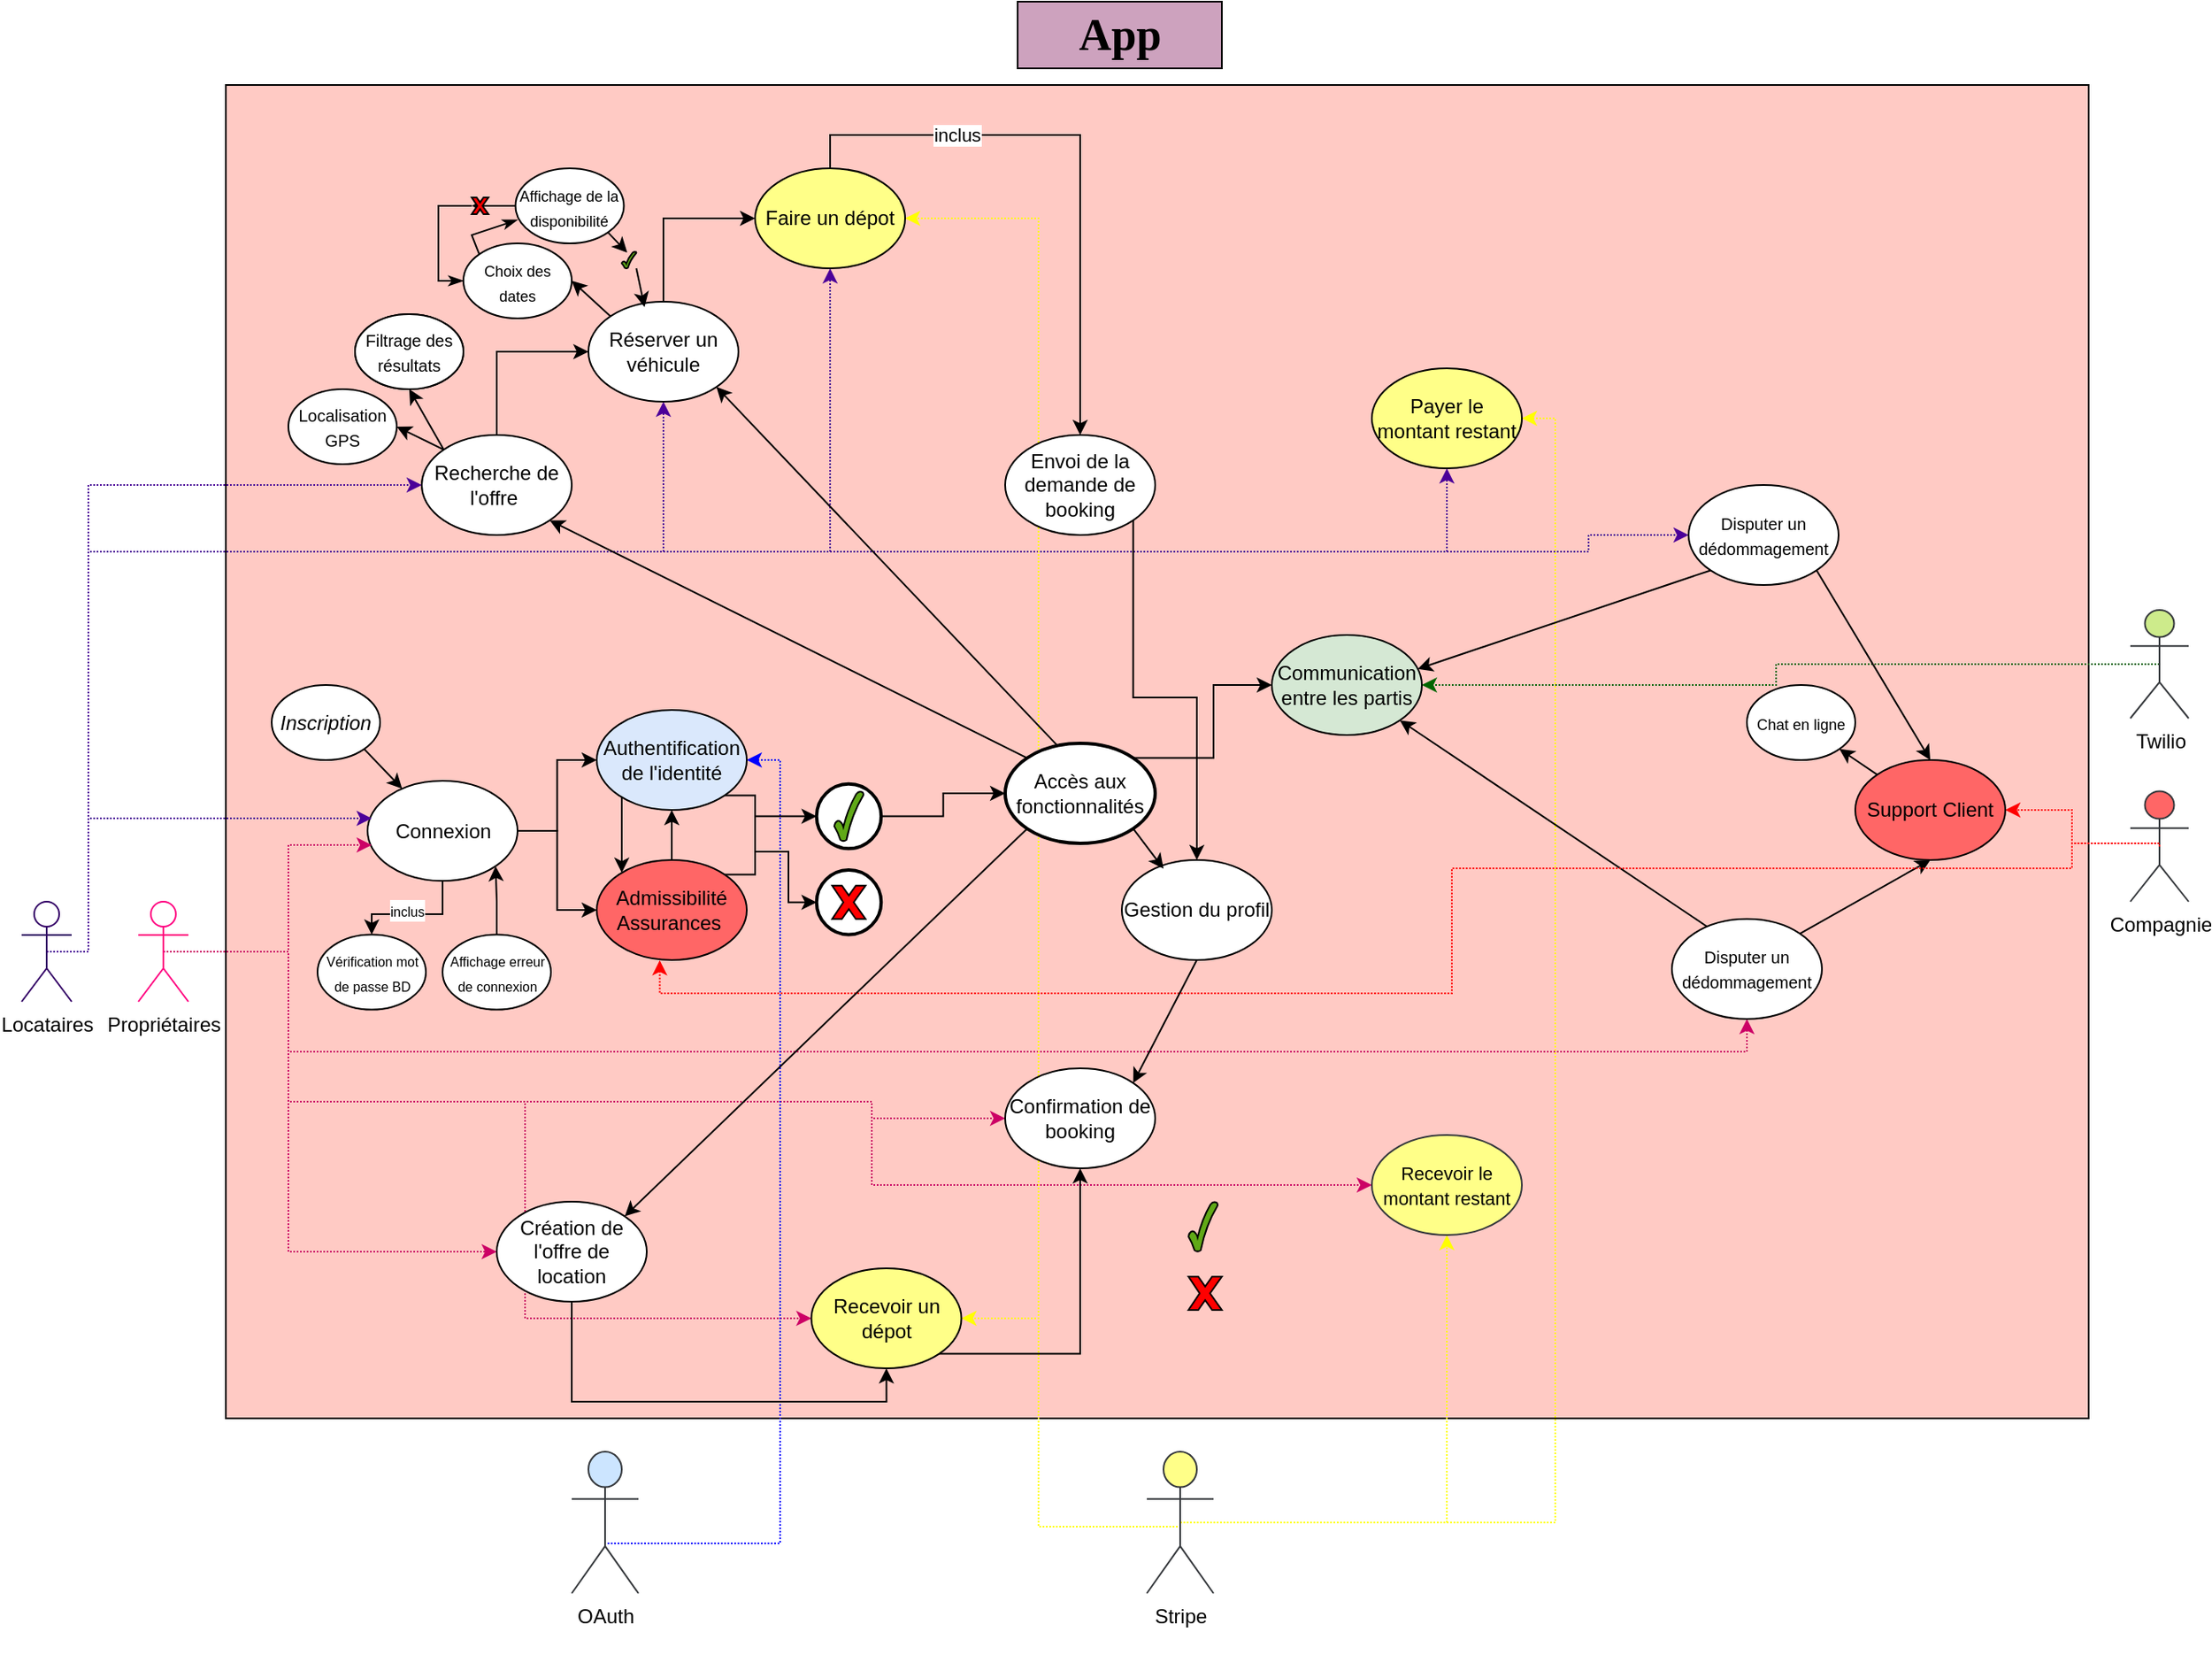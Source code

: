 <mxfile version="24.4.4" type="github">
  <diagram id="R2lEEEUBdFMjLlhIrx00" name="Page-1">
    <mxGraphModel dx="3718" dy="1560" grid="1" gridSize="10" guides="1" tooltips="1" connect="1" arrows="1" fold="1" page="1" pageScale="1" pageWidth="850" pageHeight="1100" math="0" shadow="0" extFonts="Permanent Marker^https://fonts.googleapis.com/css?family=Permanent+Marker">
      <root>
        <mxCell id="0" />
        <mxCell id="1" parent="0" />
        <mxCell id="8UbPj4sn8m6KC2orrcHc-167" value="" style="rounded=0;whiteSpace=wrap;html=1;fillColor=#FFCAC4;" parent="1" vertex="1">
          <mxGeometry x="102.5" y="60" width="1117.5" height="800" as="geometry" />
        </mxCell>
        <mxCell id="8UbPj4sn8m6KC2orrcHc-104" value="" style="edgeStyle=orthogonalEdgeStyle;rounded=0;orthogonalLoop=1;jettySize=auto;html=1;" parent="1" source="8UbPj4sn8m6KC2orrcHc-20" target="8UbPj4sn8m6KC2orrcHc-78" edge="1">
          <mxGeometry relative="1" as="geometry" />
        </mxCell>
        <mxCell id="8UbPj4sn8m6KC2orrcHc-106" style="edgeStyle=orthogonalEdgeStyle;rounded=0;orthogonalLoop=1;jettySize=auto;html=1;entryX=0;entryY=0.5;entryDx=0;entryDy=0;" parent="1" source="8UbPj4sn8m6KC2orrcHc-20" target="8UbPj4sn8m6KC2orrcHc-74" edge="1">
          <mxGeometry relative="1" as="geometry" />
        </mxCell>
        <mxCell id="8UbPj4sn8m6KC2orrcHc-134" style="edgeStyle=orthogonalEdgeStyle;rounded=0;orthogonalLoop=1;jettySize=auto;html=1;exitX=0.5;exitY=1;exitDx=0;exitDy=0;entryX=0.5;entryY=0;entryDx=0;entryDy=0;" parent="1" source="8UbPj4sn8m6KC2orrcHc-20" target="8UbPj4sn8m6KC2orrcHc-72" edge="1">
          <mxGeometry relative="1" as="geometry" />
        </mxCell>
        <mxCell id="8UbPj4sn8m6KC2orrcHc-166" value="&lt;font style=&quot;font-size: 8px;&quot;&gt;inclus&lt;/font&gt;" style="edgeLabel;html=1;align=center;verticalAlign=middle;resizable=0;points=[];" parent="8UbPj4sn8m6KC2orrcHc-134" vertex="1" connectable="0">
          <mxGeometry x="-0.138" relative="1" as="geometry">
            <mxPoint x="-10" y="-3" as="offset" />
          </mxGeometry>
        </mxCell>
        <mxCell id="8UbPj4sn8m6KC2orrcHc-20" value="Connexion" style="ellipse;whiteSpace=wrap;html=1;" parent="1" vertex="1">
          <mxGeometry x="187.5" y="477.5" width="90" height="60" as="geometry" />
        </mxCell>
        <mxCell id="8UbPj4sn8m6KC2orrcHc-121" style="edgeStyle=orthogonalEdgeStyle;rounded=0;orthogonalLoop=1;jettySize=auto;html=1;exitX=0.5;exitY=0.5;exitDx=0;exitDy=0;exitPerimeter=0;entryX=0.5;entryY=1;entryDx=0;entryDy=0;strokeColor=#4C0099;dashed=1;dashPattern=1 1;" parent="1" source="8UbPj4sn8m6KC2orrcHc-21" target="8UbPj4sn8m6KC2orrcHc-68" edge="1">
          <mxGeometry relative="1" as="geometry">
            <Array as="points">
              <mxPoint x="20" y="580" />
              <mxPoint x="20" y="340" />
              <mxPoint x="365" y="340" />
            </Array>
          </mxGeometry>
        </mxCell>
        <mxCell id="8UbPj4sn8m6KC2orrcHc-122" style="edgeStyle=orthogonalEdgeStyle;rounded=0;orthogonalLoop=1;jettySize=auto;html=1;exitX=0.5;exitY=0.5;exitDx=0;exitDy=0;exitPerimeter=0;entryX=0.5;entryY=1;entryDx=0;entryDy=0;strokeColor=#4C0099;dashed=1;dashPattern=1 1;" parent="1" source="8UbPj4sn8m6KC2orrcHc-21" target="8UbPj4sn8m6KC2orrcHc-69" edge="1">
          <mxGeometry relative="1" as="geometry">
            <Array as="points">
              <mxPoint x="20" y="580" />
              <mxPoint x="20" y="340" />
              <mxPoint x="465" y="340" />
            </Array>
          </mxGeometry>
        </mxCell>
        <mxCell id="8UbPj4sn8m6KC2orrcHc-123" style="edgeStyle=orthogonalEdgeStyle;rounded=0;orthogonalLoop=1;jettySize=auto;html=1;exitX=0.5;exitY=0.5;exitDx=0;exitDy=0;exitPerimeter=0;entryX=0.5;entryY=1;entryDx=0;entryDy=0;strokeColor=#4C0099;dashed=1;dashPattern=1 1;" parent="1" source="8UbPj4sn8m6KC2orrcHc-21" target="8UbPj4sn8m6KC2orrcHc-70" edge="1">
          <mxGeometry relative="1" as="geometry">
            <Array as="points">
              <mxPoint x="20" y="580" />
              <mxPoint x="20" y="340" />
              <mxPoint x="835" y="340" />
            </Array>
          </mxGeometry>
        </mxCell>
        <mxCell id="8UbPj4sn8m6KC2orrcHc-124" style="edgeStyle=orthogonalEdgeStyle;rounded=0;orthogonalLoop=1;jettySize=auto;html=1;exitX=0.5;exitY=0.5;exitDx=0;exitDy=0;exitPerimeter=0;entryX=0;entryY=0.5;entryDx=0;entryDy=0;strokeColor=#4C0099;dashed=1;dashPattern=1 1;" parent="1" source="8UbPj4sn8m6KC2orrcHc-21" target="8UbPj4sn8m6KC2orrcHc-55" edge="1">
          <mxGeometry relative="1" as="geometry">
            <Array as="points">
              <mxPoint x="20" y="580" />
              <mxPoint x="20" y="300" />
            </Array>
          </mxGeometry>
        </mxCell>
        <mxCell id="8UbPj4sn8m6KC2orrcHc-141" style="edgeStyle=orthogonalEdgeStyle;rounded=0;orthogonalLoop=1;jettySize=auto;html=1;exitX=0.5;exitY=0.5;exitDx=0;exitDy=0;exitPerimeter=0;entryX=0;entryY=0.5;entryDx=0;entryDy=0;strokeColor=#4C0099;dashed=1;dashPattern=1 1;" parent="1" source="8UbPj4sn8m6KC2orrcHc-21" target="8UbPj4sn8m6KC2orrcHc-79" edge="1">
          <mxGeometry relative="1" as="geometry">
            <Array as="points">
              <mxPoint x="20" y="580" />
              <mxPoint x="20" y="340" />
              <mxPoint x="920" y="340" />
              <mxPoint x="920" y="330" />
            </Array>
          </mxGeometry>
        </mxCell>
        <mxCell id="ww85tFQXNr1Mdo3t6wqq-46" style="edgeStyle=orthogonalEdgeStyle;rounded=0;orthogonalLoop=1;jettySize=auto;html=1;exitX=0.5;exitY=0.5;exitDx=0;exitDy=0;exitPerimeter=0;strokeColor=#4C0099;dashed=1;dashPattern=1 1;" edge="1" parent="1" source="8UbPj4sn8m6KC2orrcHc-21">
          <mxGeometry relative="1" as="geometry">
            <mxPoint x="190" y="500" as="targetPoint" />
            <Array as="points">
              <mxPoint x="20" y="580" />
              <mxPoint x="20" y="500" />
              <mxPoint x="187" y="500" />
            </Array>
          </mxGeometry>
        </mxCell>
        <mxCell id="8UbPj4sn8m6KC2orrcHc-21" value="Locataires" style="shape=umlActor;verticalLabelPosition=bottom;verticalAlign=top;html=1;outlineConnect=0;strokeColor=#330066;" parent="1" vertex="1">
          <mxGeometry x="-20" y="550" width="30" height="60" as="geometry" />
        </mxCell>
        <mxCell id="8UbPj4sn8m6KC2orrcHc-135" style="edgeStyle=orthogonalEdgeStyle;rounded=0;orthogonalLoop=1;jettySize=auto;html=1;exitX=0.5;exitY=0.5;exitDx=0;exitDy=0;exitPerimeter=0;entryX=0;entryY=0.5;entryDx=0;entryDy=0;strokeColor=#CC0066;dashed=1;dashPattern=1 1;" parent="1" source="8UbPj4sn8m6KC2orrcHc-22" target="8UbPj4sn8m6KC2orrcHc-73" edge="1">
          <mxGeometry relative="1" as="geometry">
            <Array as="points">
              <mxPoint x="140" y="580" />
              <mxPoint x="140" y="760" />
            </Array>
          </mxGeometry>
        </mxCell>
        <mxCell id="8UbPj4sn8m6KC2orrcHc-136" style="edgeStyle=orthogonalEdgeStyle;rounded=0;orthogonalLoop=1;jettySize=auto;html=1;exitX=0.5;exitY=0.5;exitDx=0;exitDy=0;exitPerimeter=0;entryX=0;entryY=0.5;entryDx=0;entryDy=0;strokeColor=#CC0066;dashed=1;dashPattern=1 1;" parent="1" source="8UbPj4sn8m6KC2orrcHc-22" target="8UbPj4sn8m6KC2orrcHc-28" edge="1">
          <mxGeometry relative="1" as="geometry">
            <Array as="points">
              <mxPoint x="140" y="580" />
              <mxPoint x="140" y="670" />
              <mxPoint x="490" y="670" />
              <mxPoint x="490" y="680" />
            </Array>
          </mxGeometry>
        </mxCell>
        <mxCell id="8UbPj4sn8m6KC2orrcHc-137" style="edgeStyle=orthogonalEdgeStyle;rounded=0;orthogonalLoop=1;jettySize=auto;html=1;exitX=0.5;exitY=0.5;exitDx=0;exitDy=0;exitPerimeter=0;entryX=0;entryY=0.5;entryDx=0;entryDy=0;strokeColor=#CC0066;dashed=1;dashPattern=1 1;" parent="1" source="8UbPj4sn8m6KC2orrcHc-22" target="8UbPj4sn8m6KC2orrcHc-82" edge="1">
          <mxGeometry relative="1" as="geometry">
            <Array as="points">
              <mxPoint x="140" y="580" />
              <mxPoint x="140" y="670" />
              <mxPoint x="282" y="670" />
              <mxPoint x="282" y="800" />
            </Array>
          </mxGeometry>
        </mxCell>
        <mxCell id="8UbPj4sn8m6KC2orrcHc-138" style="edgeStyle=orthogonalEdgeStyle;rounded=0;orthogonalLoop=1;jettySize=auto;html=1;exitX=0.5;exitY=0.5;exitDx=0;exitDy=0;exitPerimeter=0;entryX=0;entryY=0.5;entryDx=0;entryDy=0;strokeColor=#CC0066;dashed=1;dashPattern=1 1;" parent="1" source="8UbPj4sn8m6KC2orrcHc-22" target="8UbPj4sn8m6KC2orrcHc-83" edge="1">
          <mxGeometry relative="1" as="geometry">
            <Array as="points">
              <mxPoint x="140" y="580" />
              <mxPoint x="140" y="670" />
              <mxPoint x="490" y="670" />
              <mxPoint x="490" y="720" />
            </Array>
          </mxGeometry>
        </mxCell>
        <mxCell id="8UbPj4sn8m6KC2orrcHc-157" style="edgeStyle=orthogonalEdgeStyle;rounded=0;orthogonalLoop=1;jettySize=auto;html=1;exitX=0.5;exitY=0.5;exitDx=0;exitDy=0;exitPerimeter=0;strokeColor=#CC0066;dashed=1;dashPattern=1 1;" parent="1" source="8UbPj4sn8m6KC2orrcHc-22" target="8UbPj4sn8m6KC2orrcHc-76" edge="1">
          <mxGeometry relative="1" as="geometry">
            <Array as="points">
              <mxPoint x="140" y="580" />
              <mxPoint x="140" y="640" />
              <mxPoint x="1015" y="640" />
            </Array>
          </mxGeometry>
        </mxCell>
        <mxCell id="ww85tFQXNr1Mdo3t6wqq-47" style="edgeStyle=orthogonalEdgeStyle;rounded=0;orthogonalLoop=1;jettySize=auto;html=1;exitX=0.5;exitY=0.5;exitDx=0;exitDy=0;exitPerimeter=0;dashed=1;dashPattern=1 1;strokeColor=#CC0066;" edge="1" parent="1" source="8UbPj4sn8m6KC2orrcHc-22">
          <mxGeometry relative="1" as="geometry">
            <mxPoint x="190" y="516" as="targetPoint" />
            <Array as="points">
              <mxPoint x="140" y="580" />
              <mxPoint x="140" y="516" />
            </Array>
          </mxGeometry>
        </mxCell>
        <mxCell id="8UbPj4sn8m6KC2orrcHc-22" value="Propriétaires" style="shape=umlActor;verticalLabelPosition=bottom;verticalAlign=top;html=1;outlineConnect=0;strokeColor=#FF0080;" parent="1" vertex="1">
          <mxGeometry x="50" y="550" width="30" height="60" as="geometry" />
        </mxCell>
        <mxCell id="8UbPj4sn8m6KC2orrcHc-128" style="edgeStyle=orthogonalEdgeStyle;rounded=0;orthogonalLoop=1;jettySize=auto;html=1;exitX=0.5;exitY=0.5;exitDx=0;exitDy=0;exitPerimeter=0;entryX=0.5;entryY=1;entryDx=0;entryDy=0;dashed=1;dashPattern=1 1;strokeColor=#FFFF00;" parent="1" source="8UbPj4sn8m6KC2orrcHc-23" target="8UbPj4sn8m6KC2orrcHc-83" edge="1">
          <mxGeometry relative="1" as="geometry" />
        </mxCell>
        <mxCell id="8UbPj4sn8m6KC2orrcHc-129" style="edgeStyle=orthogonalEdgeStyle;rounded=0;orthogonalLoop=1;jettySize=auto;html=1;exitX=0.5;exitY=0.5;exitDx=0;exitDy=0;exitPerimeter=0;entryX=1;entryY=0.5;entryDx=0;entryDy=0;dashed=1;dashPattern=1 1;strokeColor=#FFFF00;" parent="1" source="8UbPj4sn8m6KC2orrcHc-23" target="8UbPj4sn8m6KC2orrcHc-70" edge="1">
          <mxGeometry relative="1" as="geometry" />
        </mxCell>
        <mxCell id="8UbPj4sn8m6KC2orrcHc-130" style="edgeStyle=orthogonalEdgeStyle;rounded=0;orthogonalLoop=1;jettySize=auto;html=1;exitX=0.5;exitY=0.5;exitDx=0;exitDy=0;exitPerimeter=0;entryX=1;entryY=0.5;entryDx=0;entryDy=0;dashed=1;dashPattern=1 1;strokeColor=#FFFF00;" parent="1" source="8UbPj4sn8m6KC2orrcHc-23" target="8UbPj4sn8m6KC2orrcHc-82" edge="1">
          <mxGeometry relative="1" as="geometry">
            <Array as="points">
              <mxPoint x="590" y="925" />
              <mxPoint x="590" y="800" />
            </Array>
          </mxGeometry>
        </mxCell>
        <mxCell id="8UbPj4sn8m6KC2orrcHc-131" style="edgeStyle=orthogonalEdgeStyle;rounded=0;orthogonalLoop=1;jettySize=auto;html=1;exitX=0.5;exitY=0.5;exitDx=0;exitDy=0;exitPerimeter=0;entryX=1;entryY=0.5;entryDx=0;entryDy=0;dashed=1;dashPattern=1 1;strokeColor=#FFFF00;" parent="1" source="8UbPj4sn8m6KC2orrcHc-23" target="8UbPj4sn8m6KC2orrcHc-69" edge="1">
          <mxGeometry relative="1" as="geometry">
            <Array as="points">
              <mxPoint x="590" y="925" />
              <mxPoint x="590" y="140" />
            </Array>
          </mxGeometry>
        </mxCell>
        <mxCell id="8UbPj4sn8m6KC2orrcHc-23" value="Stripe&lt;div&gt;&lt;br&gt;&lt;/div&gt;" style="shape=umlActor;verticalLabelPosition=bottom;verticalAlign=top;html=1;outlineConnect=0;fillColor=#ffff88;strokeColor=#36393d;" parent="1" vertex="1">
          <mxGeometry x="655" y="880" width="40" height="85" as="geometry" />
        </mxCell>
        <mxCell id="8UbPj4sn8m6KC2orrcHc-126" style="edgeStyle=orthogonalEdgeStyle;rounded=0;orthogonalLoop=1;jettySize=auto;html=1;exitX=0.5;exitY=0.5;exitDx=0;exitDy=0;exitPerimeter=0;entryX=1;entryY=0.5;entryDx=0;entryDy=0;dashed=1;dashPattern=1 1;fillColor=#cdeb8b;strokeColor=#006600;" parent="1" source="8UbPj4sn8m6KC2orrcHc-24" target="8UbPj4sn8m6KC2orrcHc-71" edge="1">
          <mxGeometry relative="1" as="geometry" />
        </mxCell>
        <mxCell id="8UbPj4sn8m6KC2orrcHc-24" value="Twilio" style="shape=umlActor;verticalLabelPosition=bottom;verticalAlign=top;html=1;outlineConnect=0;fillColor=#cdeb8b;strokeColor=#36393d;" parent="1" vertex="1">
          <mxGeometry x="1245" y="375" width="35" height="65" as="geometry" />
        </mxCell>
        <mxCell id="8UbPj4sn8m6KC2orrcHc-132" style="edgeStyle=orthogonalEdgeStyle;rounded=0;orthogonalLoop=1;jettySize=auto;html=1;exitX=0.5;exitY=0.5;exitDx=0;exitDy=0;exitPerimeter=0;entryX=1;entryY=0.5;entryDx=0;entryDy=0;dashed=1;dashPattern=1 1;strokeColor=#0000FF;" parent="1" source="8UbPj4sn8m6KC2orrcHc-25" target="8UbPj4sn8m6KC2orrcHc-78" edge="1">
          <mxGeometry relative="1" as="geometry">
            <Array as="points">
              <mxPoint x="435" y="935" />
              <mxPoint x="435" y="465" />
            </Array>
          </mxGeometry>
        </mxCell>
        <mxCell id="8UbPj4sn8m6KC2orrcHc-25" value="OAuth" style="shape=umlActor;verticalLabelPosition=bottom;verticalAlign=top;html=1;outlineConnect=0;fillColor=#cce5ff;strokeColor=#36393d;" parent="1" vertex="1">
          <mxGeometry x="310" y="880" width="40" height="85" as="geometry" />
        </mxCell>
        <mxCell id="8UbPj4sn8m6KC2orrcHc-127" style="edgeStyle=orthogonalEdgeStyle;rounded=0;orthogonalLoop=1;jettySize=auto;html=1;exitX=0.5;exitY=0.5;exitDx=0;exitDy=0;exitPerimeter=0;entryX=1;entryY=0.5;entryDx=0;entryDy=0;dashed=1;dashPattern=1 1;strokeColor=#FF0000;" parent="1" source="8UbPj4sn8m6KC2orrcHc-27" target="8UbPj4sn8m6KC2orrcHc-75" edge="1">
          <mxGeometry relative="1" as="geometry">
            <Array as="points">
              <mxPoint x="1210" y="515" />
              <mxPoint x="1210" y="495" />
            </Array>
          </mxGeometry>
        </mxCell>
        <mxCell id="8UbPj4sn8m6KC2orrcHc-27" value="Compagnie&lt;div&gt;&lt;br&gt;&lt;/div&gt;" style="shape=umlActor;verticalLabelPosition=bottom;verticalAlign=top;html=1;outlineConnect=0;fillColor=#FF6666;strokeColor=#36393d;" parent="1" vertex="1">
          <mxGeometry x="1245" y="483.75" width="35" height="66.25" as="geometry" />
        </mxCell>
        <mxCell id="8UbPj4sn8m6KC2orrcHc-28" value="Confirmation de booking" style="ellipse;whiteSpace=wrap;html=1;strokeColor=#000000;" parent="1" vertex="1">
          <mxGeometry x="570" y="650" width="90" height="60" as="geometry" />
        </mxCell>
        <mxCell id="8UbPj4sn8m6KC2orrcHc-171" style="edgeStyle=orthogonalEdgeStyle;rounded=0;orthogonalLoop=1;jettySize=auto;html=1;exitX=0.5;exitY=0;exitDx=0;exitDy=0;entryX=0;entryY=0.5;entryDx=0;entryDy=0;" parent="1" source="8UbPj4sn8m6KC2orrcHc-55" target="8UbPj4sn8m6KC2orrcHc-68" edge="1">
          <mxGeometry relative="1" as="geometry" />
        </mxCell>
        <mxCell id="ww85tFQXNr1Mdo3t6wqq-34" style="edgeStyle=none;rounded=0;orthogonalLoop=1;jettySize=auto;html=1;exitX=0;exitY=0;exitDx=0;exitDy=0;entryX=0.5;entryY=1;entryDx=0;entryDy=0;" edge="1" parent="1" source="8UbPj4sn8m6KC2orrcHc-55" target="ww85tFQXNr1Mdo3t6wqq-3">
          <mxGeometry relative="1" as="geometry" />
        </mxCell>
        <mxCell id="ww85tFQXNr1Mdo3t6wqq-35" style="edgeStyle=none;rounded=0;orthogonalLoop=1;jettySize=auto;html=1;exitX=0;exitY=0;exitDx=0;exitDy=0;entryX=1;entryY=0.5;entryDx=0;entryDy=0;" edge="1" parent="1" source="8UbPj4sn8m6KC2orrcHc-55" target="ww85tFQXNr1Mdo3t6wqq-1">
          <mxGeometry relative="1" as="geometry" />
        </mxCell>
        <mxCell id="8UbPj4sn8m6KC2orrcHc-55" value="Recherche de l&#39;offre&amp;nbsp;" style="ellipse;whiteSpace=wrap;html=1;strokeColor=#000000;" parent="1" vertex="1">
          <mxGeometry x="220" y="270" width="90" height="60" as="geometry" />
        </mxCell>
        <mxCell id="8UbPj4sn8m6KC2orrcHc-169" style="edgeStyle=orthogonalEdgeStyle;rounded=0;orthogonalLoop=1;jettySize=auto;html=1;exitX=0.5;exitY=0;exitDx=0;exitDy=0;entryX=0;entryY=0.5;entryDx=0;entryDy=0;" parent="1" source="8UbPj4sn8m6KC2orrcHc-68" target="8UbPj4sn8m6KC2orrcHc-69" edge="1">
          <mxGeometry relative="1" as="geometry" />
        </mxCell>
        <mxCell id="ww85tFQXNr1Mdo3t6wqq-12" style="edgeStyle=none;rounded=0;orthogonalLoop=1;jettySize=auto;html=1;exitX=0;exitY=0;exitDx=0;exitDy=0;entryX=1;entryY=0.5;entryDx=0;entryDy=0;" edge="1" parent="1" source="8UbPj4sn8m6KC2orrcHc-68" target="ww85tFQXNr1Mdo3t6wqq-4">
          <mxGeometry relative="1" as="geometry" />
        </mxCell>
        <mxCell id="8UbPj4sn8m6KC2orrcHc-68" value="Réserver un véhicule" style="ellipse;whiteSpace=wrap;html=1;strokeColor=#000000;" parent="1" vertex="1">
          <mxGeometry x="320" y="190" width="90" height="60" as="geometry" />
        </mxCell>
        <mxCell id="8UbPj4sn8m6KC2orrcHc-144" style="edgeStyle=orthogonalEdgeStyle;rounded=0;orthogonalLoop=1;jettySize=auto;html=1;exitX=0.5;exitY=0;exitDx=0;exitDy=0;entryX=0.5;entryY=0;entryDx=0;entryDy=0;" parent="1" source="8UbPj4sn8m6KC2orrcHc-69" target="8UbPj4sn8m6KC2orrcHc-92" edge="1">
          <mxGeometry relative="1" as="geometry" />
        </mxCell>
        <mxCell id="8UbPj4sn8m6KC2orrcHc-145" value="inclus" style="edgeLabel;html=1;align=center;verticalAlign=middle;resizable=0;points=[];" parent="8UbPj4sn8m6KC2orrcHc-144" vertex="1" connectable="0">
          <mxGeometry x="-0.452" relative="1" as="geometry">
            <mxPoint as="offset" />
          </mxGeometry>
        </mxCell>
        <mxCell id="8UbPj4sn8m6KC2orrcHc-69" value="Faire un dépot" style="ellipse;whiteSpace=wrap;html=1;fillColor=#ffff88;strokeColor=#000000;" parent="1" vertex="1">
          <mxGeometry x="420" y="110" width="90" height="60" as="geometry" />
        </mxCell>
        <mxCell id="8UbPj4sn8m6KC2orrcHc-70" value="Payer le montant restant" style="ellipse;whiteSpace=wrap;html=1;fillColor=#ffff88;strokeColor=#000000;" parent="1" vertex="1">
          <mxGeometry x="790" y="230" width="90" height="60" as="geometry" />
        </mxCell>
        <mxCell id="8UbPj4sn8m6KC2orrcHc-71" value="Communication entre les partis" style="ellipse;whiteSpace=wrap;html=1;fillColor=#d5e8d4;strokeColor=#000000;" parent="1" vertex="1">
          <mxGeometry x="730" y="390" width="90" height="60" as="geometry" />
        </mxCell>
        <mxCell id="8UbPj4sn8m6KC2orrcHc-72" value="&lt;div style=&quot;&quot;&gt;&lt;span style=&quot;background-color: initial;&quot;&gt;&lt;font style=&quot;font-size: 8px;&quot;&gt;Vérification mot de passe BD&lt;/font&gt;&lt;/span&gt;&lt;/div&gt;" style="ellipse;whiteSpace=wrap;html=1;fillColor=#FFFFFF;strokeColor=#000000;align=center;" parent="1" vertex="1">
          <mxGeometry x="157.5" y="569.75" width="65" height="45" as="geometry" />
        </mxCell>
        <mxCell id="8UbPj4sn8m6KC2orrcHc-177" style="edgeStyle=orthogonalEdgeStyle;rounded=0;orthogonalLoop=1;jettySize=auto;html=1;exitX=0.5;exitY=1;exitDx=0;exitDy=0;entryX=0.5;entryY=1;entryDx=0;entryDy=0;" parent="1" source="8UbPj4sn8m6KC2orrcHc-73" target="8UbPj4sn8m6KC2orrcHc-82" edge="1">
          <mxGeometry relative="1" as="geometry" />
        </mxCell>
        <mxCell id="8UbPj4sn8m6KC2orrcHc-73" value="Création de l&#39;offre de location" style="ellipse;whiteSpace=wrap;html=1;strokeColor=#000000;" parent="1" vertex="1">
          <mxGeometry x="265" y="730" width="90" height="60" as="geometry" />
        </mxCell>
        <mxCell id="8UbPj4sn8m6KC2orrcHc-154" style="edgeStyle=orthogonalEdgeStyle;rounded=0;orthogonalLoop=1;jettySize=auto;html=1;exitX=0.5;exitY=0;exitDx=0;exitDy=0;entryX=0.5;entryY=1;entryDx=0;entryDy=0;" parent="1" source="8UbPj4sn8m6KC2orrcHc-74" target="8UbPj4sn8m6KC2orrcHc-78" edge="1">
          <mxGeometry relative="1" as="geometry" />
        </mxCell>
        <mxCell id="8UbPj4sn8m6KC2orrcHc-164" style="edgeStyle=orthogonalEdgeStyle;rounded=0;orthogonalLoop=1;jettySize=auto;html=1;exitX=1;exitY=0;exitDx=0;exitDy=0;entryX=0;entryY=0.5;entryDx=0;entryDy=0;" parent="1" source="8UbPj4sn8m6KC2orrcHc-74" target="8UbPj4sn8m6KC2orrcHc-150" edge="1">
          <mxGeometry relative="1" as="geometry">
            <Array as="points">
              <mxPoint x="420" y="534" />
              <mxPoint x="420" y="499" />
            </Array>
          </mxGeometry>
        </mxCell>
        <mxCell id="8UbPj4sn8m6KC2orrcHc-74" value="Admissibilité Assurances&amp;nbsp;" style="ellipse;whiteSpace=wrap;html=1;fillColor=#FF6666;strokeColor=#000000;" parent="1" vertex="1">
          <mxGeometry x="325" y="525" width="90" height="60" as="geometry" />
        </mxCell>
        <mxCell id="ww85tFQXNr1Mdo3t6wqq-55" style="edgeStyle=none;rounded=0;orthogonalLoop=1;jettySize=auto;html=1;exitX=0;exitY=0;exitDx=0;exitDy=0;entryX=1;entryY=1;entryDx=0;entryDy=0;" edge="1" parent="1" source="8UbPj4sn8m6KC2orrcHc-75" target="ww85tFQXNr1Mdo3t6wqq-49">
          <mxGeometry relative="1" as="geometry" />
        </mxCell>
        <mxCell id="8UbPj4sn8m6KC2orrcHc-75" value="Support Client" style="ellipse;whiteSpace=wrap;html=1;fillColor=#FF6666;strokeColor=#000000;" parent="1" vertex="1">
          <mxGeometry x="1080" y="465" width="90" height="60" as="geometry" />
        </mxCell>
        <mxCell id="8UbPj4sn8m6KC2orrcHc-182" style="rounded=0;orthogonalLoop=1;jettySize=auto;html=1;exitX=1;exitY=0;exitDx=0;exitDy=0;entryX=0.5;entryY=1;entryDx=0;entryDy=0;" parent="1" source="8UbPj4sn8m6KC2orrcHc-76" target="8UbPj4sn8m6KC2orrcHc-75" edge="1">
          <mxGeometry relative="1" as="geometry" />
        </mxCell>
        <mxCell id="ww85tFQXNr1Mdo3t6wqq-52" style="edgeStyle=none;rounded=0;orthogonalLoop=1;jettySize=auto;html=1;exitX=0.241;exitY=0.083;exitDx=0;exitDy=0;exitPerimeter=0;entryX=1;entryY=1;entryDx=0;entryDy=0;" edge="1" parent="1" source="8UbPj4sn8m6KC2orrcHc-76" target="8UbPj4sn8m6KC2orrcHc-71">
          <mxGeometry relative="1" as="geometry" />
        </mxCell>
        <mxCell id="8UbPj4sn8m6KC2orrcHc-76" value="&lt;font style=&quot;font-size: 10px;&quot;&gt;Disputer un dédommagement&lt;/font&gt;" style="ellipse;whiteSpace=wrap;html=1;strokeColor=#000000;" parent="1" vertex="1">
          <mxGeometry x="970" y="560.38" width="90" height="60" as="geometry" />
        </mxCell>
        <mxCell id="8UbPj4sn8m6KC2orrcHc-153" style="edgeStyle=orthogonalEdgeStyle;rounded=0;orthogonalLoop=1;jettySize=auto;html=1;" parent="1" source="8UbPj4sn8m6KC2orrcHc-78" target="8UbPj4sn8m6KC2orrcHc-74" edge="1">
          <mxGeometry relative="1" as="geometry">
            <Array as="points">
              <mxPoint x="340" y="510" />
              <mxPoint x="340" y="510" />
            </Array>
          </mxGeometry>
        </mxCell>
        <mxCell id="8UbPj4sn8m6KC2orrcHc-163" style="edgeStyle=orthogonalEdgeStyle;rounded=0;orthogonalLoop=1;jettySize=auto;html=1;exitX=1;exitY=1;exitDx=0;exitDy=0;entryX=0;entryY=0.5;entryDx=0;entryDy=0;" parent="1" source="8UbPj4sn8m6KC2orrcHc-78" target="8UbPj4sn8m6KC2orrcHc-152" edge="1">
          <mxGeometry relative="1" as="geometry">
            <Array as="points">
              <mxPoint x="420" y="486" />
              <mxPoint x="420" y="520" />
              <mxPoint x="440" y="520" />
              <mxPoint x="440" y="550" />
            </Array>
          </mxGeometry>
        </mxCell>
        <mxCell id="8UbPj4sn8m6KC2orrcHc-78" value="Authentification de l&#39;identité" style="ellipse;whiteSpace=wrap;html=1;fillColor=#dae8fc;strokeColor=#000000;" parent="1" vertex="1">
          <mxGeometry x="325" y="435" width="90" height="60" as="geometry" />
        </mxCell>
        <mxCell id="8UbPj4sn8m6KC2orrcHc-183" style="rounded=0;orthogonalLoop=1;jettySize=auto;html=1;exitX=1;exitY=1;exitDx=0;exitDy=0;entryX=0.5;entryY=0;entryDx=0;entryDy=0;" parent="1" source="8UbPj4sn8m6KC2orrcHc-79" target="8UbPj4sn8m6KC2orrcHc-75" edge="1">
          <mxGeometry relative="1" as="geometry" />
        </mxCell>
        <mxCell id="8UbPj4sn8m6KC2orrcHc-79" value="&lt;font style=&quot;font-size: 10px;&quot;&gt;Disputer un dédommagement&lt;/font&gt;" style="ellipse;whiteSpace=wrap;html=1;strokeColor=#000000;" parent="1" vertex="1">
          <mxGeometry x="980" y="300" width="90" height="60" as="geometry" />
        </mxCell>
        <mxCell id="8UbPj4sn8m6KC2orrcHc-178" style="edgeStyle=orthogonalEdgeStyle;rounded=0;orthogonalLoop=1;jettySize=auto;html=1;exitX=1;exitY=1;exitDx=0;exitDy=0;entryX=0.5;entryY=1;entryDx=0;entryDy=0;" parent="1" source="8UbPj4sn8m6KC2orrcHc-82" target="8UbPj4sn8m6KC2orrcHc-28" edge="1">
          <mxGeometry relative="1" as="geometry" />
        </mxCell>
        <mxCell id="8UbPj4sn8m6KC2orrcHc-82" value="Recevoir un dépot" style="ellipse;whiteSpace=wrap;html=1;fillColor=#ffff88;strokeColor=#000000;" parent="1" vertex="1">
          <mxGeometry x="453.75" y="770" width="90" height="60" as="geometry" />
        </mxCell>
        <mxCell id="8UbPj4sn8m6KC2orrcHc-83" value="&lt;font style=&quot;font-size: 11px;&quot;&gt;Recevoir le montant restant&lt;/font&gt;" style="ellipse;whiteSpace=wrap;html=1;fillColor=#ffff88;strokeColor=#36393d;" parent="1" vertex="1">
          <mxGeometry x="790" y="690" width="90" height="60" as="geometry" />
        </mxCell>
        <mxCell id="8UbPj4sn8m6KC2orrcHc-86" value="" style="verticalLabelPosition=bottom;verticalAlign=top;html=1;shape=mxgraph.basic.tick;fillColor=#60a917;fontColor=#ffffff;strokeColor=#000000;" parent="1" vertex="1">
          <mxGeometry x="680" y="730" width="17.5" height="30" as="geometry" />
        </mxCell>
        <mxCell id="8UbPj4sn8m6KC2orrcHc-87" value="" style="verticalLabelPosition=bottom;verticalAlign=top;html=1;shape=mxgraph.basic.x;fillColor=#FF0000;" parent="1" vertex="1">
          <mxGeometry x="680" y="775" width="20" height="20" as="geometry" />
        </mxCell>
        <mxCell id="8UbPj4sn8m6KC2orrcHc-184" style="edgeStyle=orthogonalEdgeStyle;rounded=0;orthogonalLoop=1;jettySize=auto;html=1;exitX=1;exitY=1;exitDx=0;exitDy=0;entryX=0.5;entryY=0;entryDx=0;entryDy=0;" parent="1" source="8UbPj4sn8m6KC2orrcHc-92" target="8UbPj4sn8m6KC2orrcHc-173" edge="1">
          <mxGeometry relative="1" as="geometry" />
        </mxCell>
        <mxCell id="8UbPj4sn8m6KC2orrcHc-92" value="Envoi de la demande de booking" style="ellipse;whiteSpace=wrap;html=1;strokeColor=#000000;" parent="1" vertex="1">
          <mxGeometry x="570" y="270" width="90" height="60" as="geometry" />
        </mxCell>
        <mxCell id="8UbPj4sn8m6KC2orrcHc-109" style="edgeStyle=orthogonalEdgeStyle;rounded=0;orthogonalLoop=1;jettySize=auto;html=1;exitX=1;exitY=0;exitDx=0;exitDy=0;entryX=0;entryY=0.5;entryDx=0;entryDy=0;" parent="1" source="8UbPj4sn8m6KC2orrcHc-77" target="8UbPj4sn8m6KC2orrcHc-71" edge="1">
          <mxGeometry relative="1" as="geometry" />
        </mxCell>
        <mxCell id="ww85tFQXNr1Mdo3t6wqq-40" style="edgeStyle=none;rounded=0;orthogonalLoop=1;jettySize=auto;html=1;exitX=0.352;exitY=0.028;exitDx=0;exitDy=0;entryX=1;entryY=1;entryDx=0;entryDy=0;exitPerimeter=0;" edge="1" parent="1" source="8UbPj4sn8m6KC2orrcHc-77" target="8UbPj4sn8m6KC2orrcHc-68">
          <mxGeometry relative="1" as="geometry" />
        </mxCell>
        <mxCell id="8UbPj4sn8m6KC2orrcHc-77" value="Accès aux fonctionnalités" style="ellipse;whiteSpace=wrap;html=1;strokeWidth=2;" parent="1" vertex="1">
          <mxGeometry x="570" y="455" width="90" height="60" as="geometry" />
        </mxCell>
        <mxCell id="8UbPj4sn8m6KC2orrcHc-158" style="edgeStyle=orthogonalEdgeStyle;rounded=0;orthogonalLoop=1;jettySize=auto;html=1;entryX=1;entryY=1;entryDx=0;entryDy=0;" parent="1" source="8UbPj4sn8m6KC2orrcHc-133" target="8UbPj4sn8m6KC2orrcHc-20" edge="1">
          <mxGeometry relative="1" as="geometry" />
        </mxCell>
        <mxCell id="8UbPj4sn8m6KC2orrcHc-133" value="&lt;div style=&quot;&quot;&gt;&lt;font style=&quot;font-size: 8px;&quot;&gt;Affichage erreur de connexion&lt;/font&gt;&lt;/div&gt;" style="ellipse;whiteSpace=wrap;html=1;fillColor=#FFFFFF;strokeColor=#000000;align=center;" parent="1" vertex="1">
          <mxGeometry x="232.5" y="569.75" width="65" height="45" as="geometry" />
        </mxCell>
        <mxCell id="8UbPj4sn8m6KC2orrcHc-165" style="edgeStyle=orthogonalEdgeStyle;rounded=0;orthogonalLoop=1;jettySize=auto;html=1;exitX=1;exitY=0.5;exitDx=0;exitDy=0;entryX=0;entryY=0.5;entryDx=0;entryDy=0;" parent="1" source="8UbPj4sn8m6KC2orrcHc-150" target="8UbPj4sn8m6KC2orrcHc-77" edge="1">
          <mxGeometry relative="1" as="geometry" />
        </mxCell>
        <mxCell id="8UbPj4sn8m6KC2orrcHc-150" value="" style="ellipse;whiteSpace=wrap;html=1;aspect=fixed;strokeWidth=2;strokeColor=#000000;" parent="1" vertex="1">
          <mxGeometry x="456.88" y="479.38" width="38.75" height="38.75" as="geometry" />
        </mxCell>
        <mxCell id="8UbPj4sn8m6KC2orrcHc-58" value="" style="verticalLabelPosition=bottom;verticalAlign=top;html=1;shape=mxgraph.basic.tick;fillColor=#60a917;fontColor=#ffffff;strokeColor=#000000;" parent="1" vertex="1">
          <mxGeometry x="467.5" y="483.75" width="17.5" height="30" as="geometry" />
        </mxCell>
        <mxCell id="8UbPj4sn8m6KC2orrcHc-152" value="" style="ellipse;whiteSpace=wrap;html=1;aspect=fixed;strokeWidth=2;strokeColor=#000000;" parent="1" vertex="1">
          <mxGeometry x="456.88" y="531" width="38.75" height="38.75" as="geometry" />
        </mxCell>
        <mxCell id="8UbPj4sn8m6KC2orrcHc-59" value="" style="verticalLabelPosition=bottom;verticalAlign=top;html=1;shape=mxgraph.basic.x;fillColor=#FF0000;" parent="1" vertex="1">
          <mxGeometry x="466.25" y="540.38" width="20" height="20" as="geometry" />
        </mxCell>
        <mxCell id="8UbPj4sn8m6KC2orrcHc-155" style="edgeStyle=orthogonalEdgeStyle;rounded=0;orthogonalLoop=1;jettySize=auto;html=1;exitX=0.5;exitY=0.5;exitDx=0;exitDy=0;exitPerimeter=0;entryX=0.42;entryY=1.003;entryDx=0;entryDy=0;entryPerimeter=0;dashed=1;dashPattern=1 1;strokeColor=#FF0000;" parent="1" source="8UbPj4sn8m6KC2orrcHc-27" target="8UbPj4sn8m6KC2orrcHc-74" edge="1">
          <mxGeometry relative="1" as="geometry">
            <Array as="points">
              <mxPoint x="1210" y="515" />
              <mxPoint x="1210" y="530" />
              <mxPoint x="838" y="530" />
              <mxPoint x="838" y="605" />
              <mxPoint x="363" y="605" />
            </Array>
          </mxGeometry>
        </mxCell>
        <mxCell id="ww85tFQXNr1Mdo3t6wqq-38" style="edgeStyle=none;rounded=0;orthogonalLoop=1;jettySize=auto;html=1;exitX=0.5;exitY=1;exitDx=0;exitDy=0;entryX=1;entryY=0;entryDx=0;entryDy=0;" edge="1" parent="1" source="8UbPj4sn8m6KC2orrcHc-173" target="8UbPj4sn8m6KC2orrcHc-28">
          <mxGeometry relative="1" as="geometry" />
        </mxCell>
        <mxCell id="8UbPj4sn8m6KC2orrcHc-173" value="Gestion du profil" style="ellipse;whiteSpace=wrap;html=1;" parent="1" vertex="1">
          <mxGeometry x="640" y="525" width="90" height="60" as="geometry" />
        </mxCell>
        <mxCell id="8UbPj4sn8m6KC2orrcHc-174" style="rounded=0;orthogonalLoop=1;jettySize=auto;html=1;exitX=0;exitY=1;exitDx=0;exitDy=0;entryX=1;entryY=0;entryDx=0;entryDy=0;" parent="1" source="8UbPj4sn8m6KC2orrcHc-77" target="8UbPj4sn8m6KC2orrcHc-73" edge="1">
          <mxGeometry relative="1" as="geometry" />
        </mxCell>
        <mxCell id="8UbPj4sn8m6KC2orrcHc-175" style="rounded=0;orthogonalLoop=1;jettySize=auto;html=1;exitX=0;exitY=0;exitDx=0;exitDy=0;entryX=1;entryY=1;entryDx=0;entryDy=0;" parent="1" source="8UbPj4sn8m6KC2orrcHc-77" target="8UbPj4sn8m6KC2orrcHc-55" edge="1">
          <mxGeometry relative="1" as="geometry" />
        </mxCell>
        <mxCell id="ww85tFQXNr1Mdo3t6wqq-1" value="&lt;div style=&quot;&quot;&gt;&lt;span style=&quot;background-color: initial;&quot;&gt;&lt;font style=&quot;font-size: 10px;&quot;&gt;Localisation GPS&lt;/font&gt;&lt;/span&gt;&lt;/div&gt;" style="ellipse;whiteSpace=wrap;html=1;fillColor=#FFFFFF;strokeColor=#000000;align=center;" vertex="1" parent="1">
          <mxGeometry x="140" y="242.5" width="65" height="45" as="geometry" />
        </mxCell>
        <mxCell id="ww85tFQXNr1Mdo3t6wqq-2" value="&lt;div style=&quot;&quot;&gt;&lt;span style=&quot;font-size: 10px;&quot;&gt;Filtrage des résultats&lt;/span&gt;&lt;/div&gt;" style="ellipse;whiteSpace=wrap;html=1;fillColor=#FFFFFF;strokeColor=#000000;align=center;" vertex="1" parent="1">
          <mxGeometry x="180" y="197.5" width="65" height="45" as="geometry" />
        </mxCell>
        <mxCell id="ww85tFQXNr1Mdo3t6wqq-3" value="&lt;div style=&quot;&quot;&gt;&lt;span style=&quot;font-size: 10px;&quot;&gt;Filtrage des résultats&lt;/span&gt;&lt;/div&gt;" style="ellipse;whiteSpace=wrap;html=1;fillColor=#FFFFFF;strokeColor=#000000;align=center;" vertex="1" parent="1">
          <mxGeometry x="180" y="197.5" width="65" height="45" as="geometry" />
        </mxCell>
        <mxCell id="ww85tFQXNr1Mdo3t6wqq-33" style="edgeStyle=none;rounded=0;orthogonalLoop=1;jettySize=auto;html=1;exitX=0;exitY=0;exitDx=0;exitDy=0;endArrow=classicThin;endFill=1;entryX=0.019;entryY=0.687;entryDx=0;entryDy=0;entryPerimeter=0;" edge="1" parent="1" source="ww85tFQXNr1Mdo3t6wqq-4" target="ww85tFQXNr1Mdo3t6wqq-6">
          <mxGeometry relative="1" as="geometry">
            <mxPoint x="276" y="132" as="targetPoint" />
            <Array as="points">
              <mxPoint x="250" y="150" />
            </Array>
          </mxGeometry>
        </mxCell>
        <mxCell id="ww85tFQXNr1Mdo3t6wqq-4" value="&lt;div style=&quot;&quot;&gt;&lt;font style=&quot;font-size: 9px;&quot;&gt;Choix des dates&lt;/font&gt;&lt;br&gt;&lt;/div&gt;" style="ellipse;whiteSpace=wrap;html=1;fillColor=#FFFFFF;strokeColor=#000000;align=center;" vertex="1" parent="1">
          <mxGeometry x="245" y="155" width="65" height="45" as="geometry" />
        </mxCell>
        <mxCell id="ww85tFQXNr1Mdo3t6wqq-29" style="edgeStyle=orthogonalEdgeStyle;rounded=0;orthogonalLoop=1;jettySize=auto;html=1;exitX=0;exitY=0.5;exitDx=0;exitDy=0;entryX=0;entryY=0.5;entryDx=0;entryDy=0;endArrow=classicThin;endFill=1;" edge="1" parent="1" source="ww85tFQXNr1Mdo3t6wqq-8" target="ww85tFQXNr1Mdo3t6wqq-4">
          <mxGeometry relative="1" as="geometry" />
        </mxCell>
        <mxCell id="ww85tFQXNr1Mdo3t6wqq-6" value="&lt;div style=&quot;&quot;&gt;&lt;font style=&quot;font-size: 9px;&quot;&gt;Affichage de la disponibilité&lt;/font&gt;&lt;/div&gt;" style="ellipse;whiteSpace=wrap;html=1;fillColor=#FFFFFF;strokeColor=#000000;align=center;" vertex="1" parent="1">
          <mxGeometry x="276.25" y="110" width="65" height="45" as="geometry" />
        </mxCell>
        <mxCell id="ww85tFQXNr1Mdo3t6wqq-11" style="edgeStyle=none;rounded=0;orthogonalLoop=1;jettySize=auto;html=1;exitX=1;exitY=1;exitDx=0;exitDy=0;entryX=0.374;entryY=0.055;entryDx=0;entryDy=0;entryPerimeter=0;" edge="1" parent="1" source="ww85tFQXNr1Mdo3t6wqq-7" target="8UbPj4sn8m6KC2orrcHc-68">
          <mxGeometry relative="1" as="geometry" />
        </mxCell>
        <mxCell id="ww85tFQXNr1Mdo3t6wqq-14" style="edgeStyle=none;rounded=0;orthogonalLoop=1;jettySize=auto;html=1;exitX=0;exitY=0.5;exitDx=0;exitDy=0;" edge="1" parent="1" source="ww85tFQXNr1Mdo3t6wqq-4" target="ww85tFQXNr1Mdo3t6wqq-4">
          <mxGeometry relative="1" as="geometry" />
        </mxCell>
        <mxCell id="ww85tFQXNr1Mdo3t6wqq-19" value="" style="edgeStyle=none;rounded=0;orthogonalLoop=1;jettySize=auto;html=1;exitX=1;exitY=1;exitDx=0;exitDy=0;entryX=0.374;entryY=0.055;entryDx=0;entryDy=0;entryPerimeter=0;" edge="1" parent="1" source="ww85tFQXNr1Mdo3t6wqq-6" target="ww85tFQXNr1Mdo3t6wqq-7">
          <mxGeometry relative="1" as="geometry">
            <mxPoint x="332" y="148" as="sourcePoint" />
            <mxPoint x="354" y="193" as="targetPoint" />
          </mxGeometry>
        </mxCell>
        <mxCell id="ww85tFQXNr1Mdo3t6wqq-7" value="" style="verticalLabelPosition=bottom;verticalAlign=top;html=1;shape=mxgraph.basic.tick;fillColor=#60a917;fontColor=#ffffff;strokeColor=#000000;" vertex="1" parent="1">
          <mxGeometry x="340" y="160" width="8.75" height="10" as="geometry" />
        </mxCell>
        <mxCell id="ww85tFQXNr1Mdo3t6wqq-32" value="" style="edgeStyle=orthogonalEdgeStyle;rounded=0;orthogonalLoop=1;jettySize=auto;html=1;exitX=0;exitY=0.5;exitDx=0;exitDy=0;entryX=0;entryY=0.5;entryDx=0;entryDy=0;" edge="1" parent="1" source="ww85tFQXNr1Mdo3t6wqq-6" target="ww85tFQXNr1Mdo3t6wqq-8">
          <mxGeometry relative="1" as="geometry">
            <mxPoint x="276" y="132" as="sourcePoint" />
            <mxPoint x="245" y="178" as="targetPoint" />
          </mxGeometry>
        </mxCell>
        <mxCell id="ww85tFQXNr1Mdo3t6wqq-8" value="" style="verticalLabelPosition=bottom;verticalAlign=top;html=1;shape=mxgraph.basic.x;fillColor=#FF0000;" vertex="1" parent="1">
          <mxGeometry x="250" y="127.5" width="10" height="10" as="geometry" />
        </mxCell>
        <mxCell id="ww85tFQXNr1Mdo3t6wqq-39" style="edgeStyle=none;rounded=0;orthogonalLoop=1;jettySize=auto;html=1;exitX=1;exitY=1;exitDx=0;exitDy=0;entryX=0.278;entryY=0.087;entryDx=0;entryDy=0;entryPerimeter=0;" edge="1" parent="1" source="8UbPj4sn8m6KC2orrcHc-77" target="8UbPj4sn8m6KC2orrcHc-173">
          <mxGeometry relative="1" as="geometry" />
        </mxCell>
        <mxCell id="ww85tFQXNr1Mdo3t6wqq-42" style="edgeStyle=none;rounded=0;orthogonalLoop=1;jettySize=auto;html=1;exitX=1;exitY=1;exitDx=0;exitDy=0;" edge="1" parent="1" source="ww85tFQXNr1Mdo3t6wqq-41" target="8UbPj4sn8m6KC2orrcHc-20">
          <mxGeometry relative="1" as="geometry" />
        </mxCell>
        <mxCell id="ww85tFQXNr1Mdo3t6wqq-41" value="&lt;div style=&quot;&quot;&gt;&lt;i&gt;Inscription&lt;/i&gt;&lt;br&gt;&lt;/div&gt;" style="ellipse;whiteSpace=wrap;html=1;fillColor=#FFFFFF;strokeColor=#000000;align=center;" vertex="1" parent="1">
          <mxGeometry x="130" y="420" width="65" height="45" as="geometry" />
        </mxCell>
        <mxCell id="ww85tFQXNr1Mdo3t6wqq-49" value="&lt;div style=&quot;&quot;&gt;&lt;font style=&quot;font-size: 9px;&quot;&gt;Chat en ligne&lt;/font&gt;&lt;br&gt;&lt;/div&gt;" style="ellipse;whiteSpace=wrap;html=1;fillColor=#FFFFFF;strokeColor=#000000;align=center;" vertex="1" parent="1">
          <mxGeometry x="1015" y="420" width="65" height="45" as="geometry" />
        </mxCell>
        <mxCell id="ww85tFQXNr1Mdo3t6wqq-54" style="edgeStyle=none;rounded=0;orthogonalLoop=1;jettySize=auto;html=1;exitX=0;exitY=1;exitDx=0;exitDy=0;entryX=0.972;entryY=0.34;entryDx=0;entryDy=0;entryPerimeter=0;" edge="1" parent="1" source="8UbPj4sn8m6KC2orrcHc-79" target="8UbPj4sn8m6KC2orrcHc-71">
          <mxGeometry relative="1" as="geometry" />
        </mxCell>
        <mxCell id="ww85tFQXNr1Mdo3t6wqq-57" value="" style="rounded=0;whiteSpace=wrap;html=1;labelBackgroundColor=none;fillColor=#CDA2BE;" vertex="1" parent="1">
          <mxGeometry x="577.5" y="10" width="122.5" height="40" as="geometry" />
        </mxCell>
        <mxCell id="ww85tFQXNr1Mdo3t6wqq-56" value="&lt;font style=&quot;font-size: 27px;&quot;&gt;&lt;b style=&quot;font-size: 27px;&quot;&gt;App&lt;/b&gt;&lt;/font&gt;" style="text;html=1;align=center;verticalAlign=middle;whiteSpace=wrap;rounded=0;fontFamily=Georgia;fontSize=27;" vertex="1" parent="1">
          <mxGeometry x="608.75" y="15" width="60" height="30" as="geometry" />
        </mxCell>
      </root>
    </mxGraphModel>
  </diagram>
</mxfile>
